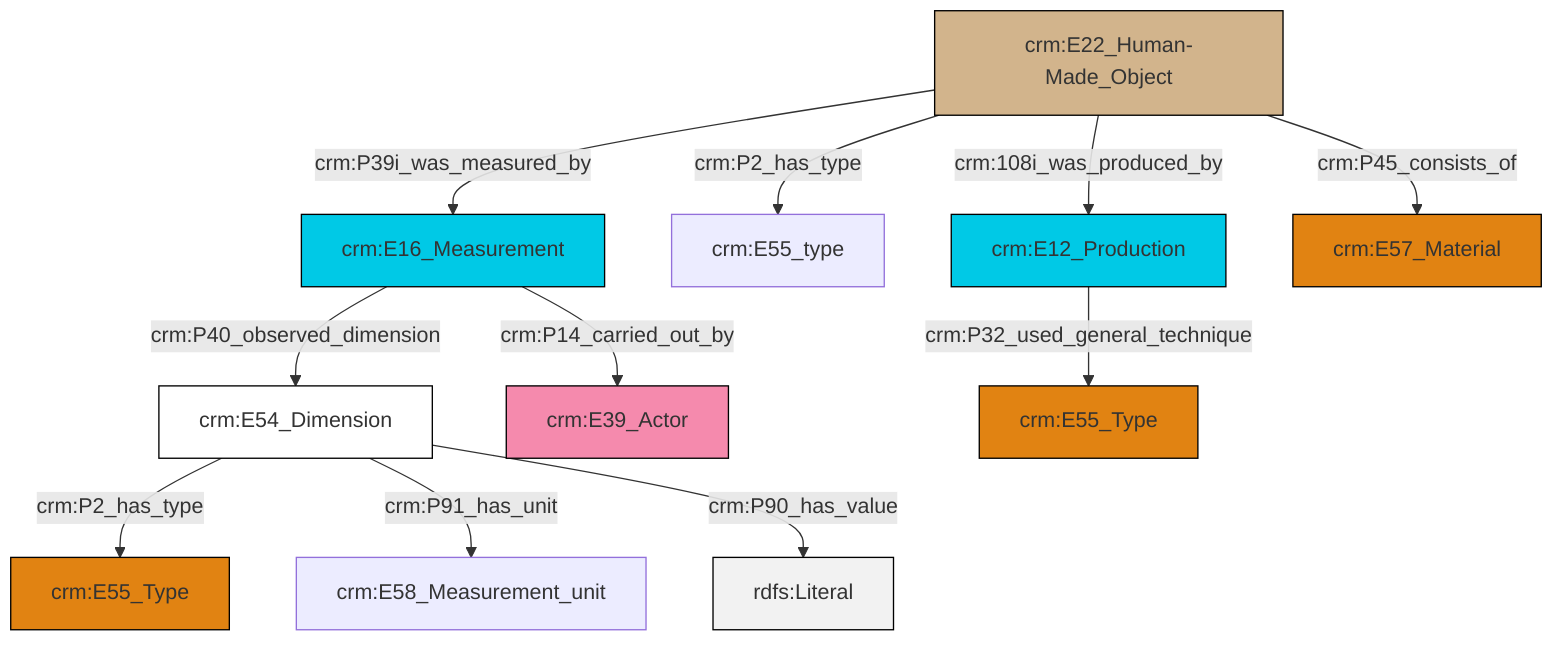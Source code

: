 graph TD
classDef Literal fill:#f2f2f2,stroke:#000000;
classDef CRM_Entity fill:#FFFFFF,stroke:#000000;
classDef Temporal_Entity fill:#00C9E6, stroke:#000000;
classDef Type fill:#E18312, stroke:#000000;
classDef Time-Span fill:#2C9C91, stroke:#000000;
classDef Appellation fill:#FFEB7F, stroke:#000000;
classDef Place fill:#008836, stroke:#000000;
classDef Persistent_Item fill:#B266B2, stroke:#000000;
classDef Conceptual_Object fill:#FFD700, stroke:#000000;
classDef Physical_Thing fill:#D2B48C, stroke:#000000;
classDef Actor fill:#f58aad, stroke:#000000;
classDef PC_Classes fill:#4ce600, stroke:#000000;
classDef Multi fill:#cccccc,stroke:#000000;

0["crm:E54_Dimension"]:::CRM_Entity -->|crm:P2_has_type| 1["crm:E55_Type"]:::Type
0["crm:E54_Dimension"]:::CRM_Entity -->|crm:P91_has_unit| 4["crm:E58_Measurement_unit"]:::Default
0["crm:E54_Dimension"]:::CRM_Entity -->|crm:P90_has_value| 9[rdfs:Literal]:::Literal
7["crm:E16_Measurement"]:::Temporal_Entity -->|crm:P14_carried_out_by| 2["crm:E39_Actor"]:::Actor
13["crm:E22_Human-Made_Object"]:::Physical_Thing -->|crm:P2_has_type| 14["crm:E55_type"]:::Default
15["crm:E12_Production"]:::Temporal_Entity -->|crm:P32_used_general_technique| 10["crm:E55_Type"]:::Type
13["crm:E22_Human-Made_Object"]:::Physical_Thing -->|crm:P45_consists_of| 18["crm:E57_Material"]:::Type
7["crm:E16_Measurement"]:::Temporal_Entity -->|crm:P40_observed_dimension| 0["crm:E54_Dimension"]:::CRM_Entity
13["crm:E22_Human-Made_Object"]:::Physical_Thing -->|crm:P39i_was_measured_by| 7["crm:E16_Measurement"]:::Temporal_Entity
13["crm:E22_Human-Made_Object"]:::Physical_Thing -->|crm:108i_was_produced_by| 15["crm:E12_Production"]:::Temporal_Entity